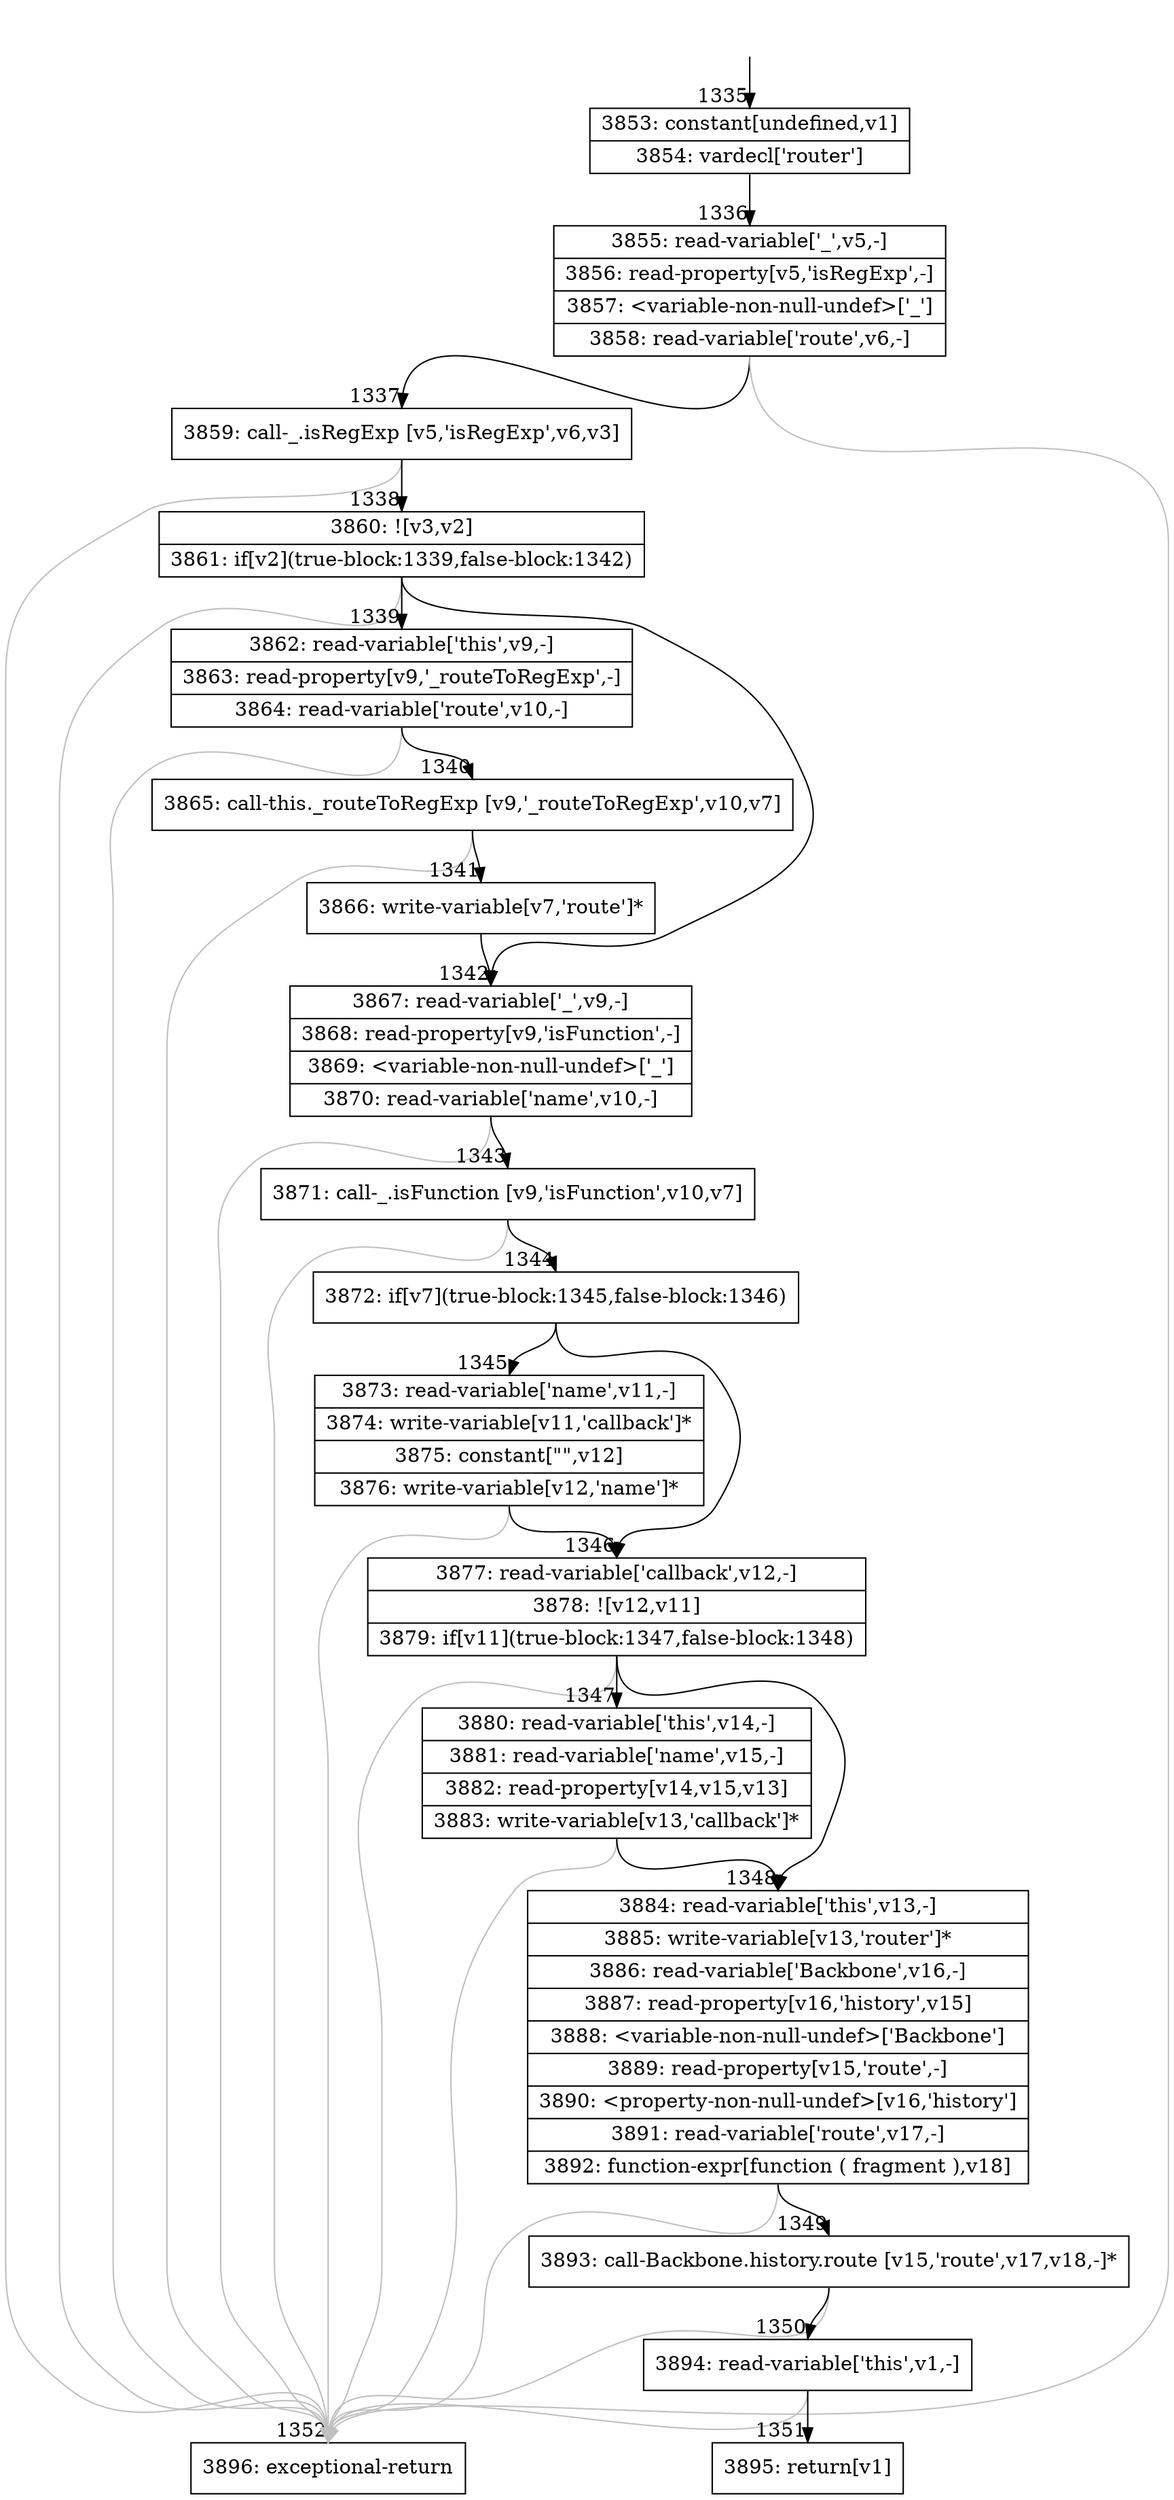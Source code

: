 digraph {
rankdir="TD"
BB_entry96[shape=none,label=""];
BB_entry96 -> BB1335 [tailport=s, headport=n, headlabel="    1335"]
BB1335 [shape=record label="{3853: constant[undefined,v1]|3854: vardecl['router']}" ] 
BB1335 -> BB1336 [tailport=s, headport=n, headlabel="      1336"]
BB1336 [shape=record label="{3855: read-variable['_',v5,-]|3856: read-property[v5,'isRegExp',-]|3857: \<variable-non-null-undef\>['_']|3858: read-variable['route',v6,-]}" ] 
BB1336 -> BB1337 [tailport=s, headport=n, headlabel="      1337"]
BB1336 -> BB1352 [tailport=s, headport=n, color=gray, headlabel="      1352"]
BB1337 [shape=record label="{3859: call-_.isRegExp [v5,'isRegExp',v6,v3]}" ] 
BB1337 -> BB1338 [tailport=s, headport=n, headlabel="      1338"]
BB1337 -> BB1352 [tailport=s, headport=n, color=gray]
BB1338 [shape=record label="{3860: ![v3,v2]|3861: if[v2](true-block:1339,false-block:1342)}" ] 
BB1338 -> BB1339 [tailport=s, headport=n, headlabel="      1339"]
BB1338 -> BB1342 [tailport=s, headport=n, headlabel="      1342"]
BB1338 -> BB1352 [tailport=s, headport=n, color=gray]
BB1339 [shape=record label="{3862: read-variable['this',v9,-]|3863: read-property[v9,'_routeToRegExp',-]|3864: read-variable['route',v10,-]}" ] 
BB1339 -> BB1340 [tailport=s, headport=n, headlabel="      1340"]
BB1339 -> BB1352 [tailport=s, headport=n, color=gray]
BB1340 [shape=record label="{3865: call-this._routeToRegExp [v9,'_routeToRegExp',v10,v7]}" ] 
BB1340 -> BB1341 [tailport=s, headport=n, headlabel="      1341"]
BB1340 -> BB1352 [tailport=s, headport=n, color=gray]
BB1341 [shape=record label="{3866: write-variable[v7,'route']*}" ] 
BB1341 -> BB1342 [tailport=s, headport=n]
BB1342 [shape=record label="{3867: read-variable['_',v9,-]|3868: read-property[v9,'isFunction',-]|3869: \<variable-non-null-undef\>['_']|3870: read-variable['name',v10,-]}" ] 
BB1342 -> BB1343 [tailport=s, headport=n, headlabel="      1343"]
BB1342 -> BB1352 [tailport=s, headport=n, color=gray]
BB1343 [shape=record label="{3871: call-_.isFunction [v9,'isFunction',v10,v7]}" ] 
BB1343 -> BB1344 [tailport=s, headport=n, headlabel="      1344"]
BB1343 -> BB1352 [tailport=s, headport=n, color=gray]
BB1344 [shape=record label="{3872: if[v7](true-block:1345,false-block:1346)}" ] 
BB1344 -> BB1345 [tailport=s, headport=n, headlabel="      1345"]
BB1344 -> BB1346 [tailport=s, headport=n, headlabel="      1346"]
BB1345 [shape=record label="{3873: read-variable['name',v11,-]|3874: write-variable[v11,'callback']*|3875: constant[\"\",v12]|3876: write-variable[v12,'name']*}" ] 
BB1345 -> BB1346 [tailport=s, headport=n]
BB1345 -> BB1352 [tailport=s, headport=n, color=gray]
BB1346 [shape=record label="{3877: read-variable['callback',v12,-]|3878: ![v12,v11]|3879: if[v11](true-block:1347,false-block:1348)}" ] 
BB1346 -> BB1347 [tailport=s, headport=n, headlabel="      1347"]
BB1346 -> BB1348 [tailport=s, headport=n, headlabel="      1348"]
BB1346 -> BB1352 [tailport=s, headport=n, color=gray]
BB1347 [shape=record label="{3880: read-variable['this',v14,-]|3881: read-variable['name',v15,-]|3882: read-property[v14,v15,v13]|3883: write-variable[v13,'callback']*}" ] 
BB1347 -> BB1348 [tailport=s, headport=n]
BB1347 -> BB1352 [tailport=s, headport=n, color=gray]
BB1348 [shape=record label="{3884: read-variable['this',v13,-]|3885: write-variable[v13,'router']*|3886: read-variable['Backbone',v16,-]|3887: read-property[v16,'history',v15]|3888: \<variable-non-null-undef\>['Backbone']|3889: read-property[v15,'route',-]|3890: \<property-non-null-undef\>[v16,'history']|3891: read-variable['route',v17,-]|3892: function-expr[function ( fragment ),v18]}" ] 
BB1348 -> BB1349 [tailport=s, headport=n, headlabel="      1349"]
BB1348 -> BB1352 [tailport=s, headport=n, color=gray]
BB1349 [shape=record label="{3893: call-Backbone.history.route [v15,'route',v17,v18,-]*}" ] 
BB1349 -> BB1350 [tailport=s, headport=n, headlabel="      1350"]
BB1349 -> BB1352 [tailport=s, headport=n, color=gray]
BB1350 [shape=record label="{3894: read-variable['this',v1,-]}" ] 
BB1350 -> BB1351 [tailport=s, headport=n, headlabel="      1351"]
BB1350 -> BB1352 [tailport=s, headport=n, color=gray]
BB1351 [shape=record label="{3895: return[v1]}" ] 
BB1352 [shape=record label="{3896: exceptional-return}" ] 
//#$~ 1261
}
